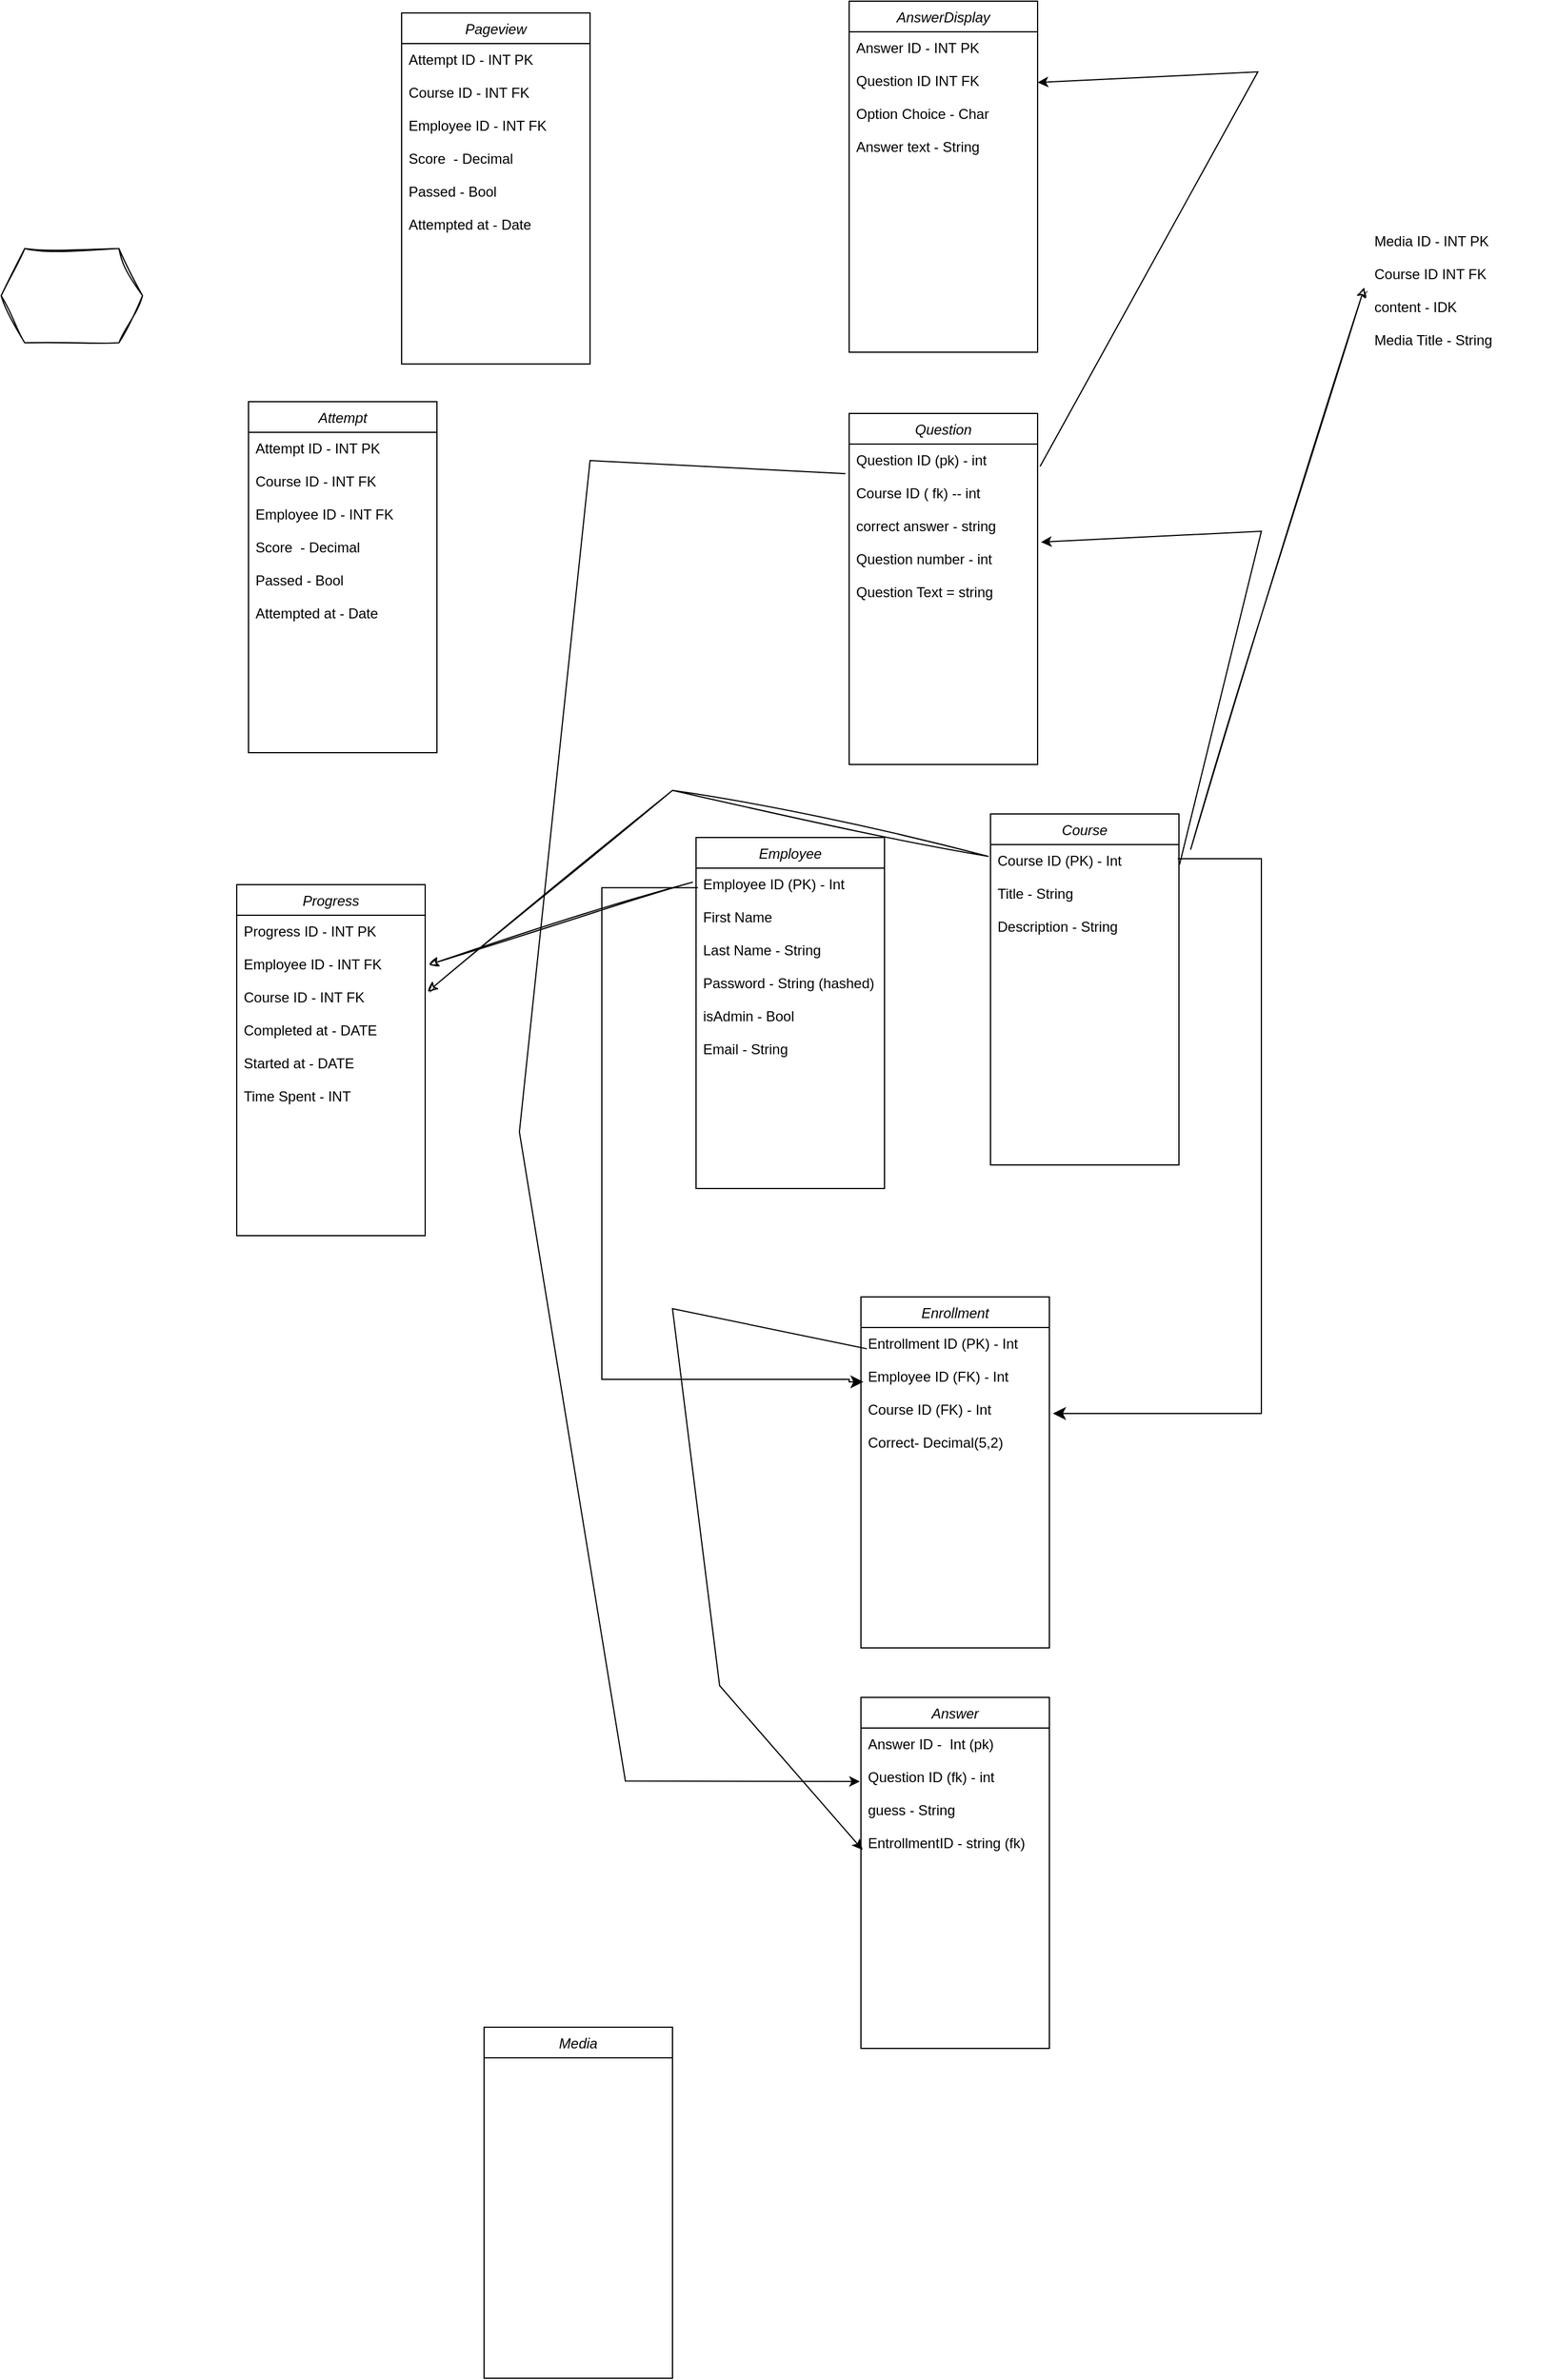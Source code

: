 <mxfile version="25.0.2">
  <diagram id="C5RBs43oDa-KdzZeNtuy" name="Page-1">
    <mxGraphModel dx="1847" dy="1673" grid="1" gridSize="10" guides="1" tooltips="1" connect="1" arrows="1" fold="1" page="1" pageScale="1" pageWidth="827" pageHeight="1169" math="0" shadow="0">
      <root>
        <mxCell id="WIyWlLk6GJQsqaUBKTNV-0" />
        <mxCell id="WIyWlLk6GJQsqaUBKTNV-1" parent="WIyWlLk6GJQsqaUBKTNV-0" />
        <mxCell id="zkfFHV4jXpPFQw0GAbJ--0" value="Employee" style="swimlane;fontStyle=2;align=center;verticalAlign=top;childLayout=stackLayout;horizontal=1;startSize=26;horizontalStack=0;resizeParent=1;resizeLast=0;collapsible=1;marginBottom=0;rounded=0;shadow=0;strokeWidth=1;" parent="WIyWlLk6GJQsqaUBKTNV-1" vertex="1">
          <mxGeometry x="220" y="170" width="160" height="298" as="geometry">
            <mxRectangle x="230" y="140" width="160" height="26" as="alternateBounds" />
          </mxGeometry>
        </mxCell>
        <mxCell id="zkfFHV4jXpPFQw0GAbJ--1" value="Employee ID (PK) - Int&#xa;&#xa;First Name&#xa;&#xa;Last Name - String&#xa;&#xa;Password - String (hashed)&#xa;&#xa;isAdmin - Bool&#xa;&#xa;Email - String&#xa;&#xa;" style="text;align=left;verticalAlign=top;spacingLeft=4;spacingRight=4;overflow=hidden;rotatable=0;points=[[0,0.5],[1,0.5]];portConstraint=eastwest;fontColor=default;" parent="zkfFHV4jXpPFQw0GAbJ--0" vertex="1">
          <mxGeometry y="26" width="160" height="244" as="geometry" />
        </mxCell>
        <mxCell id="zkfFHV4jXpPFQw0GAbJ--3" value="&#xa;&#xa;&#xa;" style="text;align=left;verticalAlign=top;spacingLeft=4;spacingRight=4;overflow=hidden;rotatable=0;points=[[0,0.5],[1,0.5]];portConstraint=eastwest;rounded=0;shadow=0;html=0;fontColor=default;" parent="zkfFHV4jXpPFQw0GAbJ--0" vertex="1">
          <mxGeometry y="270" width="160" height="28" as="geometry" />
        </mxCell>
        <mxCell id="UcZwlbwgFThIz_sPrnjF-1" value="Course" style="swimlane;fontStyle=2;align=center;verticalAlign=top;childLayout=stackLayout;horizontal=1;startSize=26;horizontalStack=0;resizeParent=1;resizeLast=0;collapsible=1;marginBottom=0;rounded=0;shadow=0;strokeWidth=1;" parent="WIyWlLk6GJQsqaUBKTNV-1" vertex="1">
          <mxGeometry x="470" y="150" width="160" height="298" as="geometry">
            <mxRectangle x="230" y="140" width="160" height="26" as="alternateBounds" />
          </mxGeometry>
        </mxCell>
        <mxCell id="UcZwlbwgFThIz_sPrnjF-2" value="Course ID (PK) - Int&#xa;&#xa;Title - String&#xa;&#xa;Description - String&#xa;&#xa;" style="text;align=left;verticalAlign=top;spacingLeft=4;spacingRight=4;overflow=hidden;rotatable=0;points=[[0,0.5],[1,0.5]];portConstraint=eastwest;fontColor=default;" parent="UcZwlbwgFThIz_sPrnjF-1" vertex="1">
          <mxGeometry y="26" width="160" height="244" as="geometry" />
        </mxCell>
        <mxCell id="UcZwlbwgFThIz_sPrnjF-3" value="&#xa;&#xa;&#xa;" style="text;align=left;verticalAlign=top;spacingLeft=4;spacingRight=4;overflow=hidden;rotatable=0;points=[[0,0.5],[1,0.5]];portConstraint=eastwest;rounded=0;shadow=0;html=0;fontColor=default;" parent="UcZwlbwgFThIz_sPrnjF-1" vertex="1">
          <mxGeometry y="270" width="160" height="28" as="geometry" />
        </mxCell>
        <mxCell id="UcZwlbwgFThIz_sPrnjF-4" value="Enrollment" style="swimlane;fontStyle=2;align=center;verticalAlign=top;childLayout=stackLayout;horizontal=1;startSize=26;horizontalStack=0;resizeParent=1;resizeLast=0;collapsible=1;marginBottom=0;rounded=0;shadow=0;strokeWidth=1;" parent="WIyWlLk6GJQsqaUBKTNV-1" vertex="1">
          <mxGeometry x="360" y="560" width="160" height="298" as="geometry">
            <mxRectangle x="230" y="140" width="160" height="26" as="alternateBounds" />
          </mxGeometry>
        </mxCell>
        <mxCell id="UcZwlbwgFThIz_sPrnjF-5" value="Entrollment ID (PK) - Int&#xa;&#xa;Employee ID (FK) - Int&#xa;&#xa;Course ID (FK) - Int&#xa;&#xa;Correct- Decimal(5,2)&#xa;&#xa;&#xa;&#xa;" style="text;align=left;verticalAlign=top;spacingLeft=4;spacingRight=4;overflow=hidden;rotatable=0;points=[[0,0.5],[1,0.5]];portConstraint=eastwest;fontColor=default;" parent="UcZwlbwgFThIz_sPrnjF-4" vertex="1">
          <mxGeometry y="26" width="160" height="244" as="geometry" />
        </mxCell>
        <mxCell id="UcZwlbwgFThIz_sPrnjF-6" value="&#xa;&#xa;&#xa;" style="text;align=left;verticalAlign=top;spacingLeft=4;spacingRight=4;overflow=hidden;rotatable=0;points=[[0,0.5],[1,0.5]];portConstraint=eastwest;rounded=0;shadow=0;html=0;fontColor=default;" parent="UcZwlbwgFThIz_sPrnjF-4" vertex="1">
          <mxGeometry y="270" width="160" height="28" as="geometry" />
        </mxCell>
        <mxCell id="UcZwlbwgFThIz_sPrnjF-7" value="" style="edgeStyle=segmentEdgeStyle;endArrow=classic;html=1;curved=0;rounded=0;endSize=8;startSize=8;exitX=0.01;exitY=0.068;exitDx=0;exitDy=0;exitPerimeter=0;entryX=0.013;entryY=0.189;entryDx=0;entryDy=0;entryPerimeter=0;" parent="WIyWlLk6GJQsqaUBKTNV-1" source="zkfFHV4jXpPFQw0GAbJ--1" target="UcZwlbwgFThIz_sPrnjF-5" edge="1">
          <mxGeometry width="50" height="50" relative="1" as="geometry">
            <mxPoint x="196.96" y="213.08" as="sourcePoint" />
            <mxPoint x="350" y="600" as="targetPoint" />
            <Array as="points">
              <mxPoint x="140" y="213" />
              <mxPoint x="140" y="630" />
              <mxPoint x="350" y="630" />
              <mxPoint x="350" y="632" />
            </Array>
          </mxGeometry>
        </mxCell>
        <mxCell id="UcZwlbwgFThIz_sPrnjF-8" value="" style="edgeStyle=segmentEdgeStyle;endArrow=classic;html=1;curved=0;rounded=0;endSize=8;startSize=8;entryX=1.019;entryY=0.299;entryDx=0;entryDy=0;entryPerimeter=0;exitX=0.994;exitY=0.049;exitDx=0;exitDy=0;exitPerimeter=0;" parent="WIyWlLk6GJQsqaUBKTNV-1" source="UcZwlbwgFThIz_sPrnjF-2" target="UcZwlbwgFThIz_sPrnjF-5" edge="1">
          <mxGeometry width="50" height="50" relative="1" as="geometry">
            <mxPoint x="640" y="190" as="sourcePoint" />
            <mxPoint x="750" y="430" as="targetPoint" />
            <Array as="points">
              <mxPoint x="700" y="188" />
              <mxPoint x="700" y="659" />
            </Array>
          </mxGeometry>
        </mxCell>
        <mxCell id="00tCyYz6HfbST3fphfPO-1" value="Question" style="swimlane;fontStyle=2;align=center;verticalAlign=top;childLayout=stackLayout;horizontal=1;startSize=26;horizontalStack=0;resizeParent=1;resizeLast=0;collapsible=1;marginBottom=0;rounded=0;shadow=0;strokeWidth=1;" parent="WIyWlLk6GJQsqaUBKTNV-1" vertex="1">
          <mxGeometry x="350" y="-190" width="160" height="298" as="geometry">
            <mxRectangle x="230" y="140" width="160" height="26" as="alternateBounds" />
          </mxGeometry>
        </mxCell>
        <mxCell id="00tCyYz6HfbST3fphfPO-2" value="Question ID (pk) - int&#xa;&#xa;Course ID ( fk) -- int&#xa;&#xa;correct answer - string&#xa;&#xa;Question number - int&#xa;&#xa;Question Text = string" style="text;align=left;verticalAlign=top;spacingLeft=4;spacingRight=4;overflow=hidden;rotatable=0;points=[[0,0.5],[1,0.5]];portConstraint=eastwest;fontColor=default;" parent="00tCyYz6HfbST3fphfPO-1" vertex="1">
          <mxGeometry y="26" width="160" height="244" as="geometry" />
        </mxCell>
        <mxCell id="00tCyYz6HfbST3fphfPO-3" value="&#xa;&#xa;&#xa;" style="text;align=left;verticalAlign=top;spacingLeft=4;spacingRight=4;overflow=hidden;rotatable=0;points=[[0,0.5],[1,0.5]];portConstraint=eastwest;rounded=0;shadow=0;html=0;fontColor=default;" parent="00tCyYz6HfbST3fphfPO-1" vertex="1">
          <mxGeometry y="270" width="160" height="28" as="geometry" />
        </mxCell>
        <mxCell id="00tCyYz6HfbST3fphfPO-4" value="Answer" style="swimlane;fontStyle=2;align=center;verticalAlign=top;childLayout=stackLayout;horizontal=1;startSize=26;horizontalStack=0;resizeParent=1;resizeLast=0;collapsible=1;marginBottom=0;rounded=0;shadow=0;strokeWidth=1;" parent="WIyWlLk6GJQsqaUBKTNV-1" vertex="1">
          <mxGeometry x="360" y="900" width="160" height="298" as="geometry">
            <mxRectangle x="230" y="140" width="160" height="26" as="alternateBounds" />
          </mxGeometry>
        </mxCell>
        <mxCell id="00tCyYz6HfbST3fphfPO-5" value="Answer ID -  Int (pk)&#xa;&#xa;Question ID (fk) - int&#xa;&#xa;guess - String&#xa;&#xa;EntrollmentID - string (fk)&#xa;" style="text;align=left;verticalAlign=top;spacingLeft=4;spacingRight=4;overflow=hidden;rotatable=0;points=[[0,0.5],[1,0.5]];portConstraint=eastwest;fontColor=default;" parent="00tCyYz6HfbST3fphfPO-4" vertex="1">
          <mxGeometry y="26" width="160" height="244" as="geometry" />
        </mxCell>
        <mxCell id="00tCyYz6HfbST3fphfPO-6" value="&#xa;&#xa;&#xa;" style="text;align=left;verticalAlign=top;spacingLeft=4;spacingRight=4;overflow=hidden;rotatable=0;points=[[0,0.5],[1,0.5]];portConstraint=eastwest;rounded=0;shadow=0;html=0;fontColor=default;" parent="00tCyYz6HfbST3fphfPO-4" vertex="1">
          <mxGeometry y="270" width="160" height="28" as="geometry" />
        </mxCell>
        <mxCell id="00tCyYz6HfbST3fphfPO-7" value="" style="endArrow=classic;html=1;rounded=0;entryX=-0.006;entryY=0.186;entryDx=0;entryDy=0;entryPerimeter=0;exitX=-0.02;exitY=0.103;exitDx=0;exitDy=0;exitPerimeter=0;" parent="WIyWlLk6GJQsqaUBKTNV-1" source="00tCyYz6HfbST3fphfPO-2" target="00tCyYz6HfbST3fphfPO-5" edge="1">
          <mxGeometry width="50" height="50" relative="1" as="geometry">
            <mxPoint x="170" y="-170" as="sourcePoint" />
            <mxPoint x="240" y="870" as="targetPoint" />
            <Array as="points">
              <mxPoint x="130" y="-150" />
              <mxPoint x="70" y="420" />
              <mxPoint x="160" y="971" />
            </Array>
          </mxGeometry>
        </mxCell>
        <mxCell id="00tCyYz6HfbST3fphfPO-8" value="" style="endArrow=classic;html=1;rounded=0;entryX=0.009;entryY=0.424;entryDx=0;entryDy=0;entryPerimeter=0;exitX=0.031;exitY=0.074;exitDx=0;exitDy=0;exitPerimeter=0;" parent="WIyWlLk6GJQsqaUBKTNV-1" source="UcZwlbwgFThIz_sPrnjF-5" target="00tCyYz6HfbST3fphfPO-5" edge="1">
          <mxGeometry width="50" height="50" relative="1" as="geometry">
            <mxPoint x="220" y="580" as="sourcePoint" />
            <mxPoint x="240" y="860" as="targetPoint" />
            <Array as="points">
              <mxPoint x="200" y="570" />
              <mxPoint x="240" y="890" />
            </Array>
          </mxGeometry>
        </mxCell>
        <mxCell id="00tCyYz6HfbST3fphfPO-9" value="" style="endArrow=classic;html=1;rounded=0;exitX=1.003;exitY=0.07;exitDx=0;exitDy=0;exitPerimeter=0;entryX=1.018;entryY=0.341;entryDx=0;entryDy=0;entryPerimeter=0;" parent="WIyWlLk6GJQsqaUBKTNV-1" source="UcZwlbwgFThIz_sPrnjF-2" target="00tCyYz6HfbST3fphfPO-2" edge="1">
          <mxGeometry width="50" height="50" relative="1" as="geometry">
            <mxPoint x="570" y="-60" as="sourcePoint" />
            <mxPoint x="610" y="30" as="targetPoint" />
            <Array as="points">
              <mxPoint x="700" y="-90" />
            </Array>
          </mxGeometry>
        </mxCell>
        <mxCell id="4UowXMXBk7O8-dyWjXLk-0" value="AnswerDisplay" style="swimlane;fontStyle=2;align=center;verticalAlign=top;childLayout=stackLayout;horizontal=1;startSize=26;horizontalStack=0;resizeParent=1;resizeLast=0;collapsible=1;marginBottom=0;rounded=0;shadow=0;strokeWidth=1;" parent="WIyWlLk6GJQsqaUBKTNV-1" vertex="1">
          <mxGeometry x="350" y="-540" width="160" height="298" as="geometry">
            <mxRectangle x="230" y="140" width="160" height="26" as="alternateBounds" />
          </mxGeometry>
        </mxCell>
        <mxCell id="4UowXMXBk7O8-dyWjXLk-1" value="Answer ID - INT PK&#xa;&#xa;Question ID INT FK&#xa;&#xa;Option Choice - Char&#xa;&#xa;Answer text - String" style="text;align=left;verticalAlign=top;spacingLeft=4;spacingRight=4;overflow=hidden;rotatable=0;points=[[0,0.5],[1,0.5]];portConstraint=eastwest;fontColor=default;" parent="4UowXMXBk7O8-dyWjXLk-0" vertex="1">
          <mxGeometry y="26" width="160" height="244" as="geometry" />
        </mxCell>
        <mxCell id="4UowXMXBk7O8-dyWjXLk-2" value="&#xa;&#xa;&#xa;" style="text;align=left;verticalAlign=top;spacingLeft=4;spacingRight=4;overflow=hidden;rotatable=0;points=[[0,0.5],[1,0.5]];portConstraint=eastwest;rounded=0;shadow=0;html=0;fontColor=default;" parent="4UowXMXBk7O8-dyWjXLk-0" vertex="1">
          <mxGeometry y="270" width="160" height="28" as="geometry" />
        </mxCell>
        <mxCell id="4UowXMXBk7O8-dyWjXLk-10" value="" style="endArrow=classic;html=1;rounded=0;exitX=1.013;exitY=0.078;exitDx=0;exitDy=0;exitPerimeter=0;entryX=1.018;entryY=0.341;entryDx=0;entryDy=0;entryPerimeter=0;" parent="WIyWlLk6GJQsqaUBKTNV-1" source="00tCyYz6HfbST3fphfPO-2" edge="1">
          <mxGeometry width="50" height="50" relative="1" as="geometry">
            <mxPoint x="627" y="-197" as="sourcePoint" />
            <mxPoint x="510" y="-471" as="targetPoint" />
            <Array as="points">
              <mxPoint x="697" y="-480" />
            </Array>
          </mxGeometry>
        </mxCell>
        <mxCell id="4UowXMXBk7O8-dyWjXLk-11" value="Progress" style="swimlane;fontStyle=2;align=center;verticalAlign=top;childLayout=stackLayout;horizontal=1;startSize=26;horizontalStack=0;resizeParent=1;resizeLast=0;collapsible=1;marginBottom=0;rounded=0;shadow=0;strokeWidth=1;" parent="WIyWlLk6GJQsqaUBKTNV-1" vertex="1">
          <mxGeometry x="-170" y="210" width="160" height="298" as="geometry">
            <mxRectangle x="230" y="140" width="160" height="26" as="alternateBounds" />
          </mxGeometry>
        </mxCell>
        <mxCell id="4UowXMXBk7O8-dyWjXLk-12" value="Progress ID - INT PK&#xa;&#xa;Employee ID - INT FK&#xa;&#xa;Course ID - INT FK&#xa;&#xa;Completed at - DATE&#xa;&#xa;Started at - DATE&#xa;&#xa;Time Spent - INT&#xa;&#xa;" style="text;align=left;verticalAlign=top;spacingLeft=4;spacingRight=4;overflow=hidden;rotatable=0;points=[[0,0.5],[1,0.5]];portConstraint=eastwest;fontColor=default;" parent="4UowXMXBk7O8-dyWjXLk-11" vertex="1">
          <mxGeometry y="26" width="160" height="244" as="geometry" />
        </mxCell>
        <mxCell id="4UowXMXBk7O8-dyWjXLk-13" value="&#xa;&#xa;&#xa;" style="text;align=left;verticalAlign=top;spacingLeft=4;spacingRight=4;overflow=hidden;rotatable=0;points=[[0,0.5],[1,0.5]];portConstraint=eastwest;rounded=0;shadow=0;html=0;fontColor=default;" parent="4UowXMXBk7O8-dyWjXLk-11" vertex="1">
          <mxGeometry y="270" width="160" height="28" as="geometry" />
        </mxCell>
        <mxCell id="4UowXMXBk7O8-dyWjXLk-14" value="" style="endArrow=classic;html=1;rounded=0;sketch=1;hachureGap=4;jiggle=2;curveFitting=1;fontFamily=Architects Daughter;fontSource=https%3A%2F%2Ffonts.googleapis.com%2Fcss%3Ffamily%3DArchitects%2BDaughter;entryX=1.013;entryY=0.266;entryDx=0;entryDy=0;entryPerimeter=0;exitX=-0.012;exitY=0.041;exitDx=0;exitDy=0;exitPerimeter=0;" parent="WIyWlLk6GJQsqaUBKTNV-1" source="UcZwlbwgFThIz_sPrnjF-2" target="4UowXMXBk7O8-dyWjXLk-12" edge="1">
          <mxGeometry width="50" height="50" relative="1" as="geometry">
            <mxPoint x="420" y="110" as="sourcePoint" />
            <mxPoint x="470" y="60" as="targetPoint" />
            <Array as="points">
              <mxPoint x="200" y="130" />
            </Array>
          </mxGeometry>
        </mxCell>
        <mxCell id="4UowXMXBk7O8-dyWjXLk-15" value="" style="endArrow=classic;html=1;rounded=0;sketch=1;hachureGap=4;jiggle=2;curveFitting=1;fontFamily=Architects Daughter;fontSource=https%3A%2F%2Ffonts.googleapis.com%2Fcss%3Ffamily%3DArchitects%2BDaughter;exitX=-0.019;exitY=0.049;exitDx=0;exitDy=0;exitPerimeter=0;entryX=1.019;entryY=0.172;entryDx=0;entryDy=0;entryPerimeter=0;" parent="WIyWlLk6GJQsqaUBKTNV-1" source="zkfFHV4jXpPFQw0GAbJ--1" target="4UowXMXBk7O8-dyWjXLk-12" edge="1">
          <mxGeometry width="50" height="50" relative="1" as="geometry">
            <mxPoint x="200" y="120" as="sourcePoint" />
            <mxPoint x="250" y="70" as="targetPoint" />
          </mxGeometry>
        </mxCell>
        <mxCell id="4UowXMXBk7O8-dyWjXLk-20" value="Attempt" style="swimlane;fontStyle=2;align=center;verticalAlign=top;childLayout=stackLayout;horizontal=1;startSize=26;horizontalStack=0;resizeParent=1;resizeLast=0;collapsible=1;marginBottom=0;rounded=0;shadow=0;strokeWidth=1;" parent="WIyWlLk6GJQsqaUBKTNV-1" vertex="1">
          <mxGeometry x="-160" y="-200" width="160" height="298" as="geometry">
            <mxRectangle x="230" y="140" width="160" height="26" as="alternateBounds" />
          </mxGeometry>
        </mxCell>
        <mxCell id="4UowXMXBk7O8-dyWjXLk-21" value="Attempt ID - INT PK&#xa;&#xa;Course ID - INT FK&#xa;&#xa;Employee ID - INT FK&#xa;&#xa;Score  - Decimal&#xa;&#xa;Passed - Bool&#xa;&#xa;Attempted at - Date" style="text;align=left;verticalAlign=top;spacingLeft=4;spacingRight=4;overflow=hidden;rotatable=0;points=[[0,0.5],[1,0.5]];portConstraint=eastwest;fontColor=default;" parent="4UowXMXBk7O8-dyWjXLk-20" vertex="1">
          <mxGeometry y="26" width="160" height="244" as="geometry" />
        </mxCell>
        <mxCell id="4UowXMXBk7O8-dyWjXLk-22" value="&#xa;&#xa;&#xa;" style="text;align=left;verticalAlign=top;spacingLeft=4;spacingRight=4;overflow=hidden;rotatable=0;points=[[0,0.5],[1,0.5]];portConstraint=eastwest;rounded=0;shadow=0;html=0;fontColor=default;" parent="4UowXMXBk7O8-dyWjXLk-20" vertex="1">
          <mxGeometry y="270" width="160" height="28" as="geometry" />
        </mxCell>
        <mxCell id="4UowXMXBk7O8-dyWjXLk-23" value="Pageview" style="swimlane;fontStyle=2;align=center;verticalAlign=top;childLayout=stackLayout;horizontal=1;startSize=26;horizontalStack=0;resizeParent=1;resizeLast=0;collapsible=1;marginBottom=0;rounded=0;shadow=0;strokeWidth=1;" parent="WIyWlLk6GJQsqaUBKTNV-1" vertex="1">
          <mxGeometry x="-30" y="-530" width="160" height="298" as="geometry">
            <mxRectangle x="230" y="140" width="160" height="26" as="alternateBounds" />
          </mxGeometry>
        </mxCell>
        <mxCell id="4UowXMXBk7O8-dyWjXLk-24" value="Attempt ID - INT PK&#xa;&#xa;Course ID - INT FK&#xa;&#xa;Employee ID - INT FK&#xa;&#xa;Score  - Decimal&#xa;&#xa;Passed - Bool&#xa;&#xa;Attempted at - Date" style="text;align=left;verticalAlign=top;spacingLeft=4;spacingRight=4;overflow=hidden;rotatable=0;points=[[0,0.5],[1,0.5]];portConstraint=eastwest;fontColor=default;" parent="4UowXMXBk7O8-dyWjXLk-23" vertex="1">
          <mxGeometry y="26" width="160" height="244" as="geometry" />
        </mxCell>
        <mxCell id="4UowXMXBk7O8-dyWjXLk-25" value="&#xa;&#xa;&#xa;" style="text;align=left;verticalAlign=top;spacingLeft=4;spacingRight=4;overflow=hidden;rotatable=0;points=[[0,0.5],[1,0.5]];portConstraint=eastwest;rounded=0;shadow=0;html=0;fontColor=default;" parent="4UowXMXBk7O8-dyWjXLk-23" vertex="1">
          <mxGeometry y="270" width="160" height="28" as="geometry" />
        </mxCell>
        <mxCell id="TrbhU5UEHadKTD6hRtFh-0" value="Media" style="swimlane;fontStyle=2;align=center;verticalAlign=top;childLayout=stackLayout;horizontal=1;startSize=26;horizontalStack=0;resizeParent=1;resizeLast=0;collapsible=1;marginBottom=0;rounded=0;shadow=0;strokeWidth=1;" parent="WIyWlLk6GJQsqaUBKTNV-1" vertex="1">
          <mxGeometry x="40" y="1180" width="160" height="298" as="geometry">
            <mxRectangle x="230" y="140" width="160" height="26" as="alternateBounds" />
          </mxGeometry>
        </mxCell>
        <mxCell id="TrbhU5UEHadKTD6hRtFh-2" value="&#xa;&#xa;&#xa;" style="text;align=left;verticalAlign=top;spacingLeft=4;spacingRight=4;overflow=hidden;rotatable=0;points=[[0,0.5],[1,0.5]];portConstraint=eastwest;rounded=0;shadow=0;html=0;fontColor=default;" parent="TrbhU5UEHadKTD6hRtFh-0" vertex="1">
          <mxGeometry y="26" width="160" height="28" as="geometry" />
        </mxCell>
        <mxCell id="TrbhU5UEHadKTD6hRtFh-1" value="Media ID - INT PK&#xa;&#xa;Course ID INT FK&#xa;&#xa;content - IDK&#xa;&#xa;Media Title - String" style="text;align=left;verticalAlign=top;spacingLeft=4;spacingRight=4;overflow=hidden;rotatable=0;points=[[0,0.5],[1,0.5]];portConstraint=eastwest;fontColor=default;" parent="WIyWlLk6GJQsqaUBKTNV-1" vertex="1">
          <mxGeometry x="790" y="-350" width="160" height="244" as="geometry" />
        </mxCell>
        <mxCell id="9BAAHIPh8ri6N9ZtY910-1" value="" style="endArrow=classic;html=1;rounded=0;sketch=1;hachureGap=4;jiggle=2;curveFitting=1;fontFamily=Architects Daughter;fontSource=https%3A%2F%2Ffonts.googleapis.com%2Fcss%3Ffamily%3DArchitects%2BDaughter;entryX=-0.016;entryY=0.217;entryDx=0;entryDy=0;entryPerimeter=0;" edge="1" parent="WIyWlLk6GJQsqaUBKTNV-1" target="TrbhU5UEHadKTD6hRtFh-1">
          <mxGeometry width="50" height="50" relative="1" as="geometry">
            <mxPoint x="640" y="180" as="sourcePoint" />
            <mxPoint x="830" y="-50" as="targetPoint" />
          </mxGeometry>
        </mxCell>
        <mxCell id="Sn1x-OXq1KUHwK8FVdsP-0" value="" style="shape=hexagon;perimeter=hexagonPerimeter2;whiteSpace=wrap;html=1;fixedSize=1;sketch=1;hachureGap=4;jiggle=2;curveFitting=1;fontFamily=Architects Daughter;fontSource=https%3A%2F%2Ffonts.googleapis.com%2Fcss%3Ffamily%3DArchitects%2BDaughter;" vertex="1" parent="WIyWlLk6GJQsqaUBKTNV-1">
          <mxGeometry x="-370" y="-330" width="120" height="80" as="geometry" />
        </mxCell>
      </root>
    </mxGraphModel>
  </diagram>
</mxfile>
